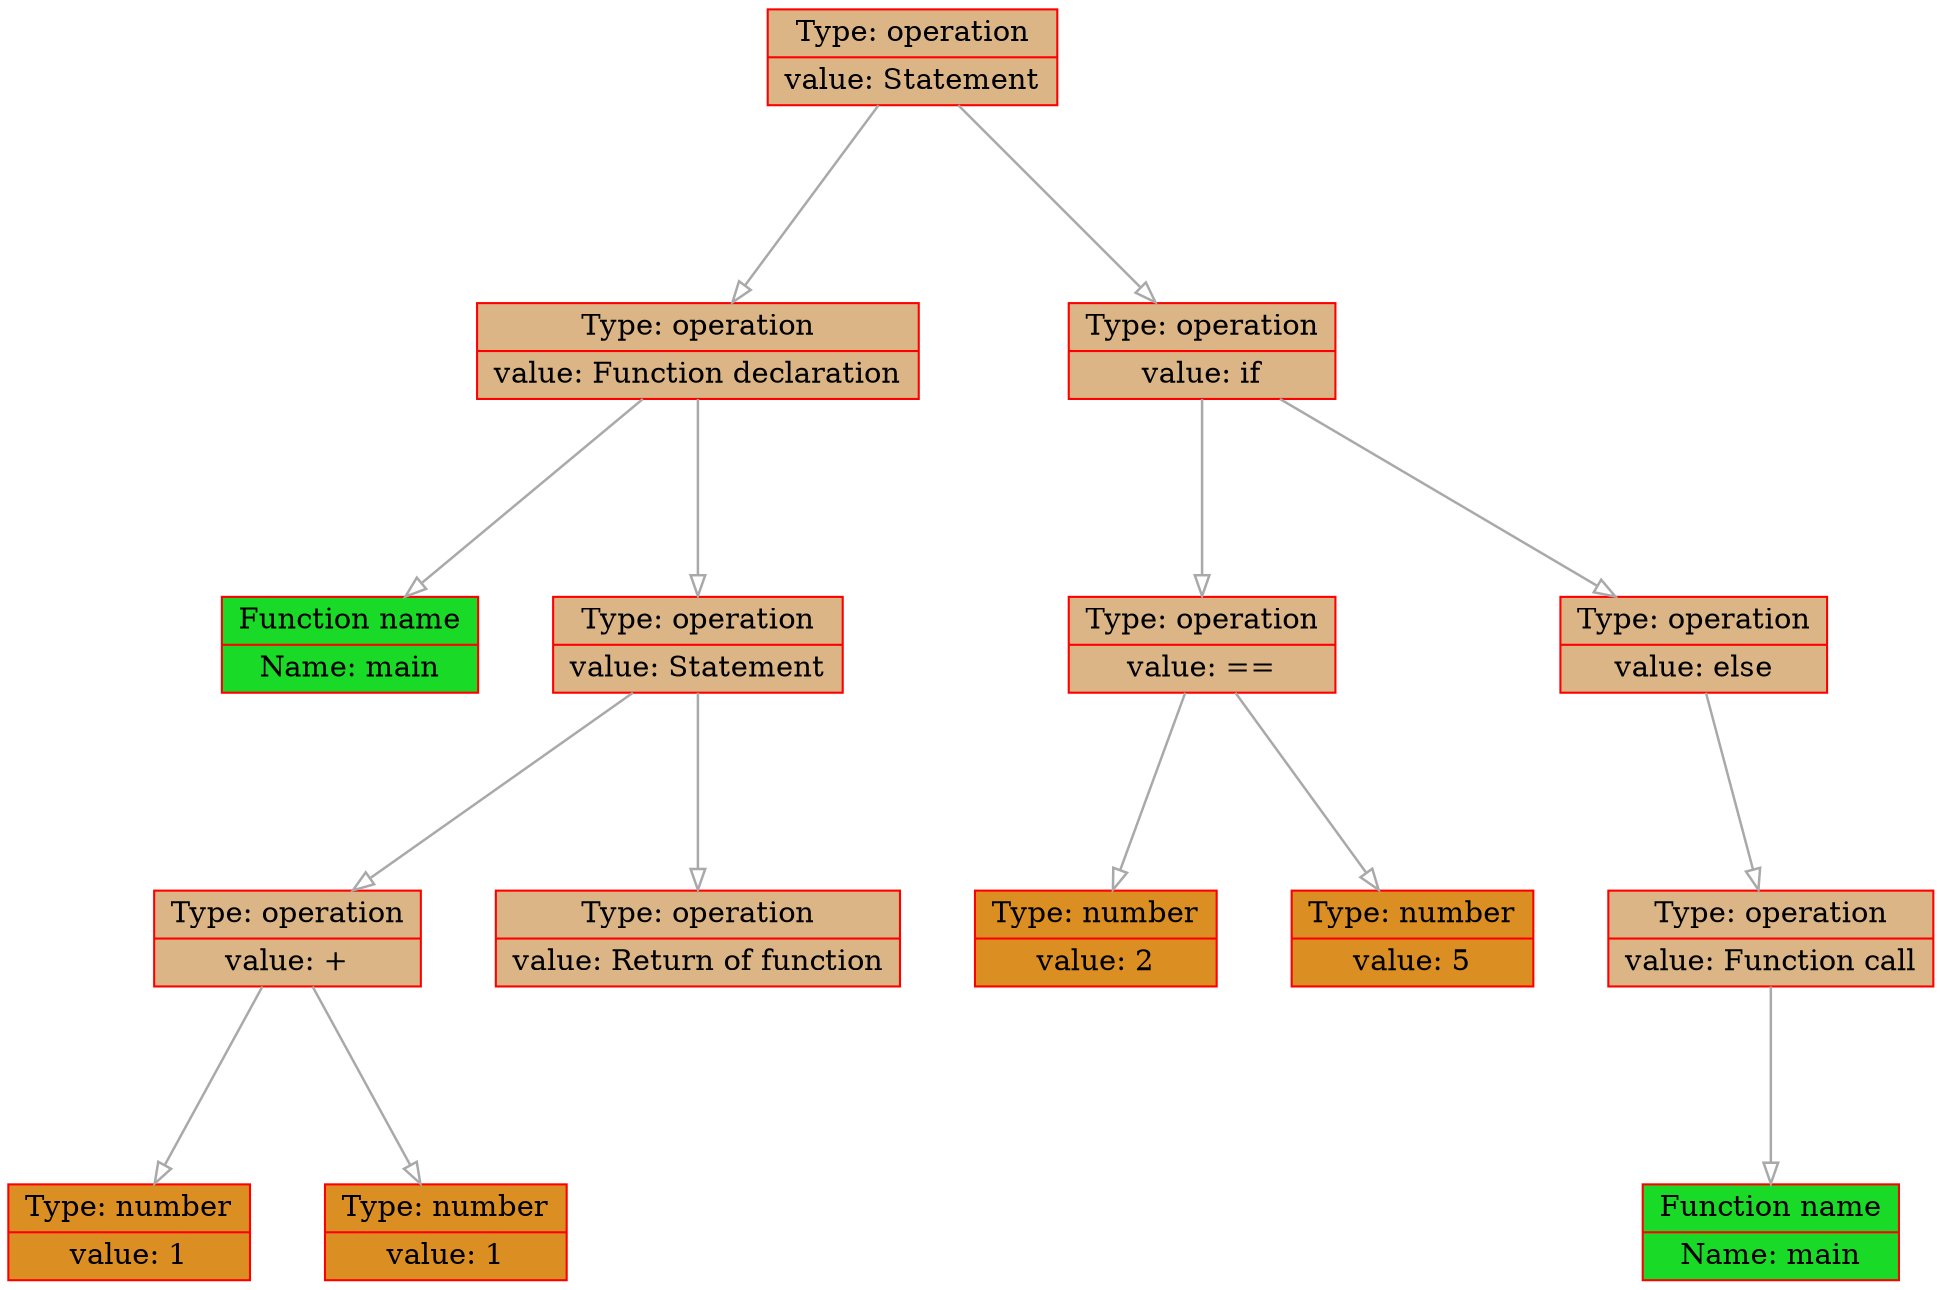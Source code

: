 
    digraph g {
        dpi      = 200;
        fontname = "Comic Sans MS";
        fontsize = 20;
        rankdir   =  TB;
        edge [color = darkgrey, arrowhead = onormal, arrowsize = 1, penwidth = 1.2]
        graph[fillcolor = lightgreen, ranksep = 1.3, nodesep = 0.5,
        style = "rounded, filled",color = green, penwidth = 2]

    Node000001d313fe6810[shape=record, width=0.2, style="filled", color="red", fillcolor="#DBB585",label=" {Type: operation | value: Statement}"] 
 
Node000001d313fe1d70[shape=record, width=0.2, style="filled", color="red", fillcolor="#DBB585",label=" {Type: operation | value: Function declaration}"] 
 
Node000001d313fe1c50[shape=record, width=0.2, style="filled", color="red", fillcolor="#19DB27",label=" {Function name |Name: main}"] 
 
Node000001d313fe1d40[shape=record, width=0.2, style="filled", color="red", fillcolor="#DBB585",label=" {Type: operation | value: Statement}"] 
 
Node000001d313fe1ce0[shape=record, width=0.2, style="filled", color="red", fillcolor="#DBB585",label=" {Type: operation | value: +}"] 
 
Node000001d313fe1c80[shape=record, width=0.2, style="filled", color="red", fillcolor="#DB8E21",label=" {Type: number | value: 1}"] 
 
Node000001d313fe1cb0[shape=record, width=0.2, style="filled", color="red", fillcolor="#DB8E21",label=" {Type: number | value: 1}"] 
 
Node000001d313fe1d10[shape=record, width=0.2, style="filled", color="red", fillcolor="#DBB585",label=" {Type: operation | value: Return of function}"] 
 
Node000001d313fe66a0[shape=record, width=0.2, style="filled", color="red", fillcolor="#DBB585",label=" {Type: operation | value: if}"] 
 
Node000001d313fe65e0[shape=record, width=0.2, style="filled", color="red", fillcolor="#DBB585",label=" {Type: operation | value: ==}"] 
 
Node000001d313fe6580[shape=record, width=0.2, style="filled", color="red", fillcolor="#DB8E21",label=" {Type: number | value: 2}"] 
 
Node000001d313fe65b0[shape=record, width=0.2, style="filled", color="red", fillcolor="#DB8E21",label=" {Type: number | value: 5}"] 
 
Node000001d313fe6670[shape=record, width=0.2, style="filled", color="red", fillcolor="#DBB585",label=" {Type: operation | value: else}"] 
 
Node000001d313fe6640[shape=record, width=0.2, style="filled", color="red", fillcolor="#DBB585",label=" {Type: operation | value: Function call}"] 
 
Node000001d313fe6610[shape=record, width=0.2, style="filled", color="red", fillcolor="#19DB27",label=" {Function name |Name: main}"] 
 
Node000001d313fe6810->Node000001d313fe1d70
Node000001d313fe1d70->Node000001d313fe1c50
Node000001d313fe1d70->Node000001d313fe1d40
Node000001d313fe1d40->Node000001d313fe1ce0
Node000001d313fe1ce0->Node000001d313fe1c80
Node000001d313fe1ce0->Node000001d313fe1cb0
Node000001d313fe1d40->Node000001d313fe1d10
Node000001d313fe6810->Node000001d313fe66a0
Node000001d313fe66a0->Node000001d313fe65e0
Node000001d313fe65e0->Node000001d313fe6580
Node000001d313fe65e0->Node000001d313fe65b0
Node000001d313fe66a0->Node000001d313fe6670
Node000001d313fe6670->Node000001d313fe6640
Node000001d313fe6640->Node000001d313fe6610
}
